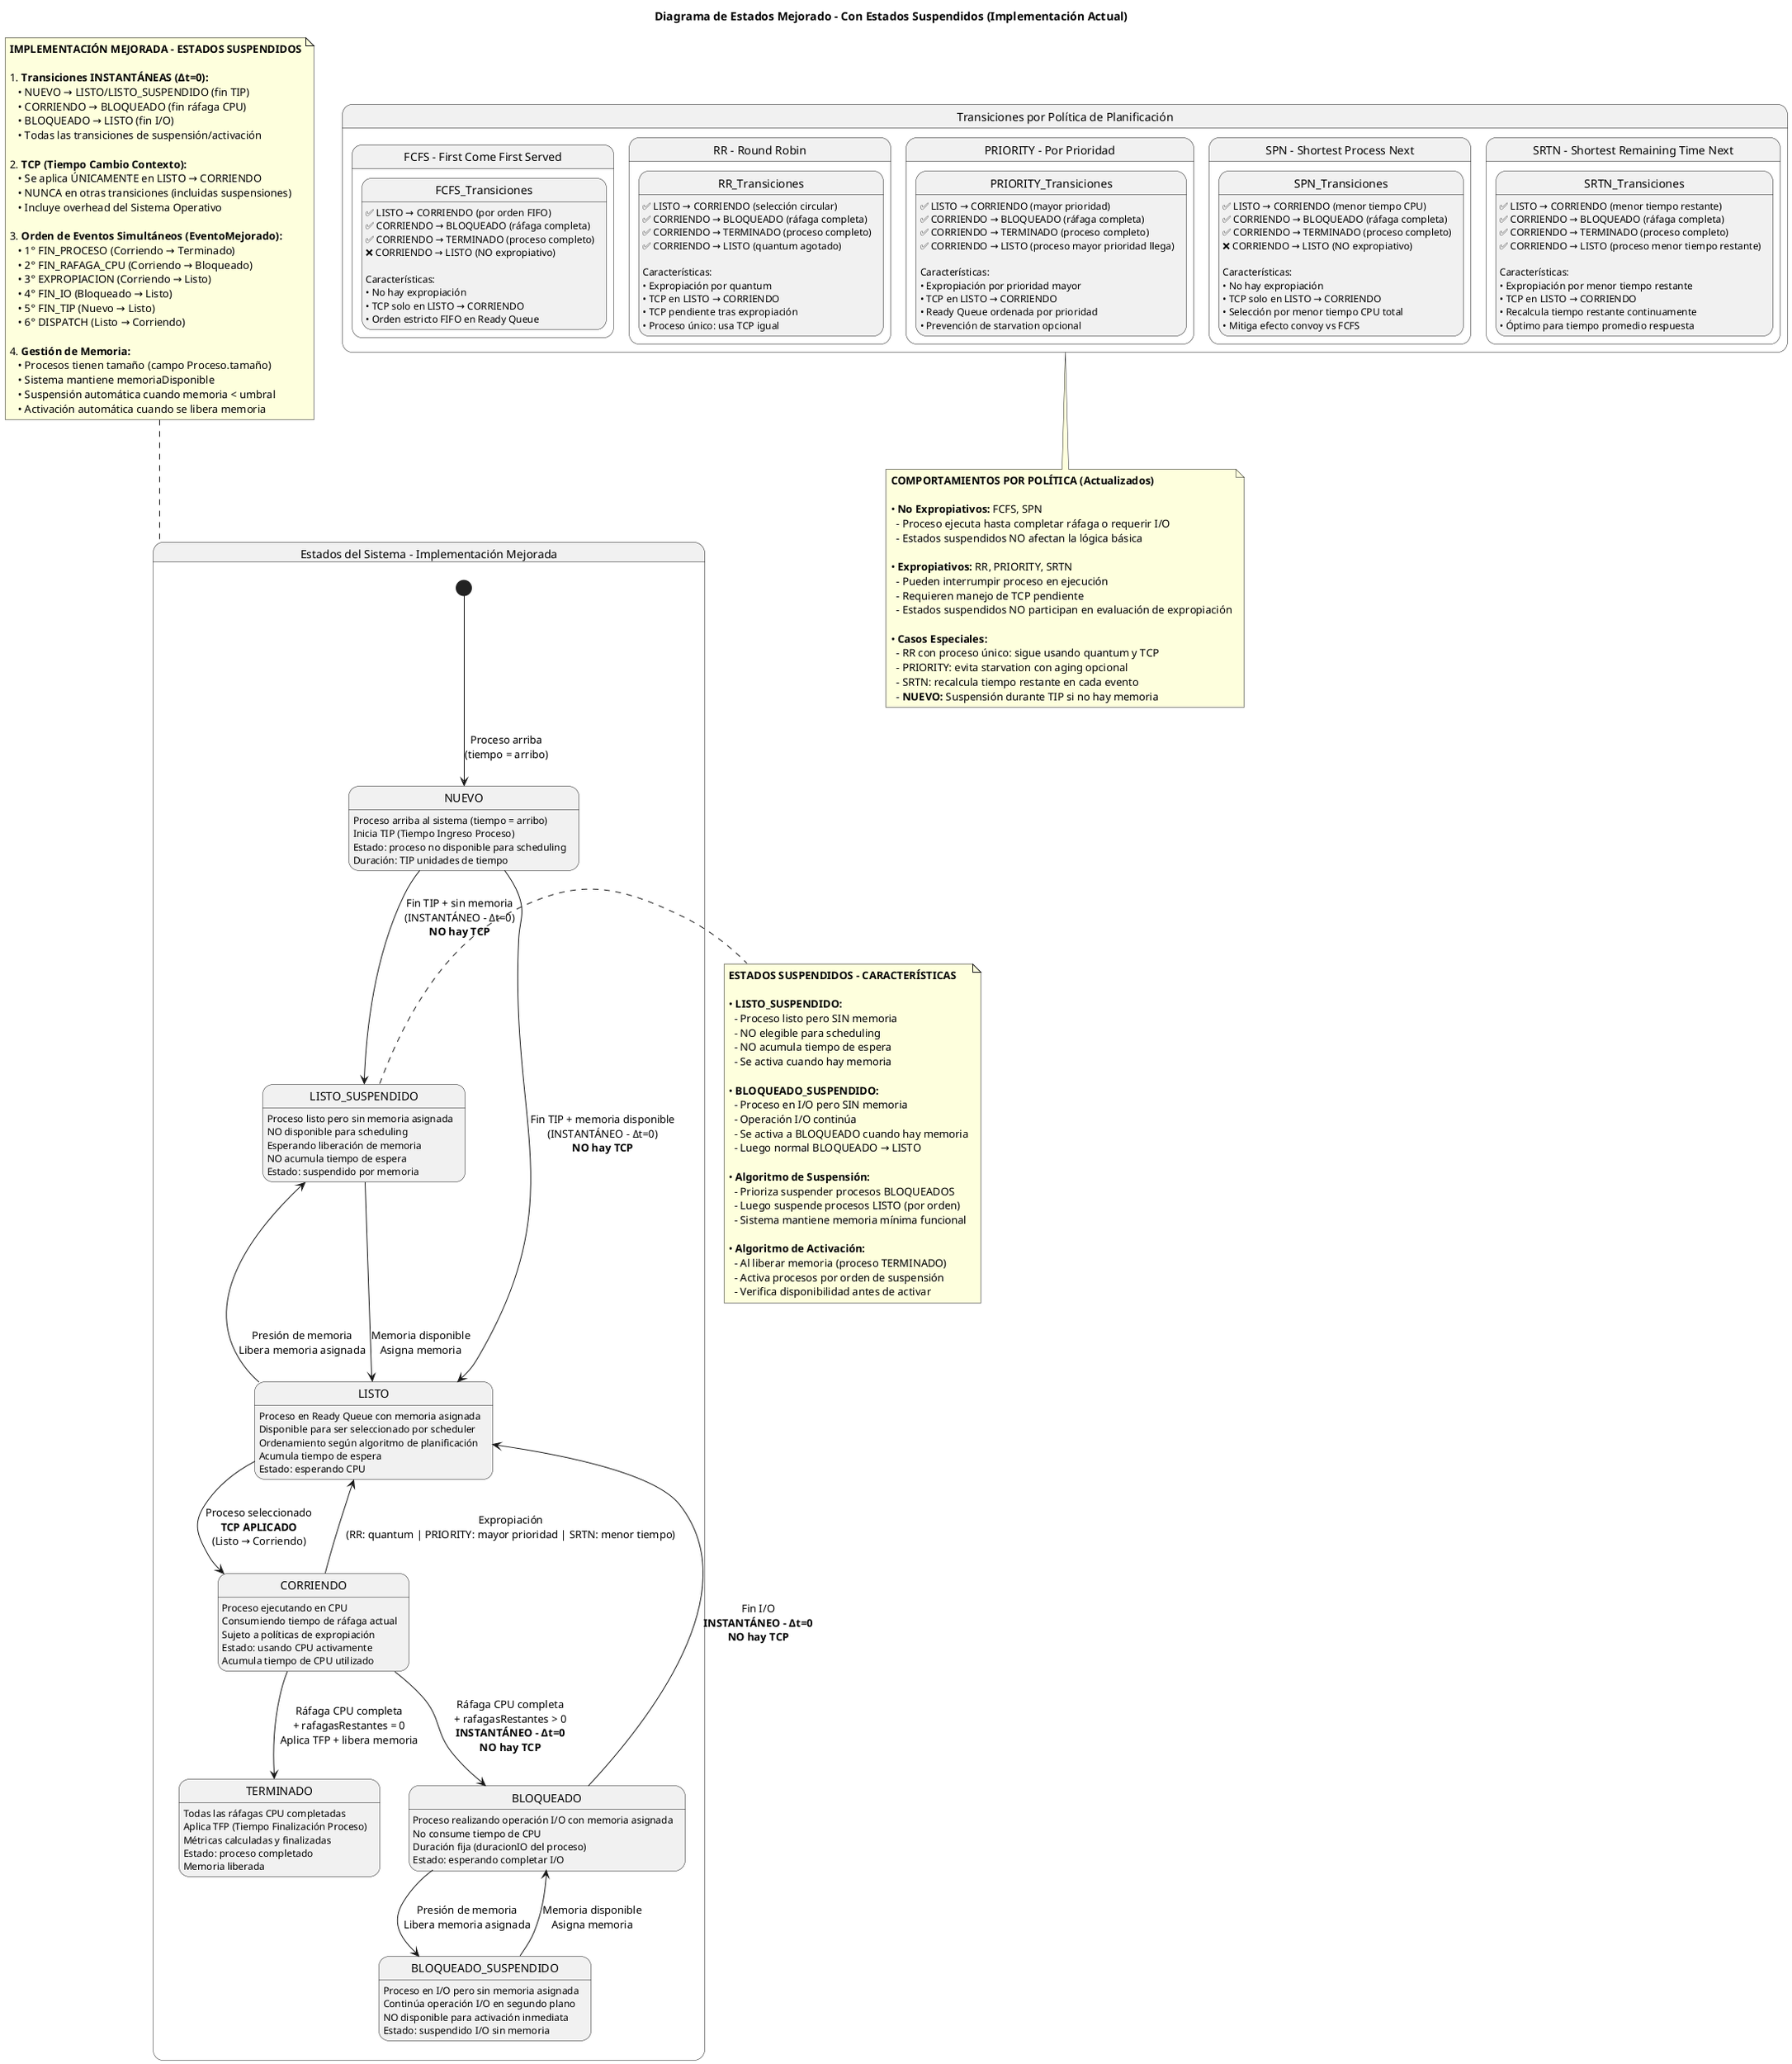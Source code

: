 @startuml Estados_Proceso_Mejorado
title Diagrama de Estados Mejorado - Con Estados Suspendidos (Implementación Actual)

' === ESTADOS PRINCIPALES ===

state "Estados del Sistema - Implementación Mejorada" as sistema {
  
  state NUEVO {
    NUEVO : Proceso arriba al sistema (tiempo = arribo)
    NUEVO : Inicia TIP (Tiempo Ingreso Proceso)
    NUEVO : Estado: proceso no disponible para scheduling
    NUEVO : Duración: TIP unidades de tiempo
  }
  
  state LISTO {
    LISTO : Proceso en Ready Queue con memoria asignada
    LISTO : Disponible para ser seleccionado por scheduler
    LISTO : Ordenamiento según algoritmo de planificación
    LISTO : Acumula tiempo de espera
    LISTO : Estado: esperando CPU
  }
  
  state CORRIENDO {
    CORRIENDO : Proceso ejecutando en CPU
    CORRIENDO : Consumiendo tiempo de ráfaga actual
    CORRIENDO : Sujeto a políticas de expropiación
    CORRIENDO : Estado: usando CPU activamente
    CORRIENDO : Acumula tiempo de CPU utilizado
  }
  
  state BLOQUEADO {
    BLOQUEADO : Proceso realizando operación I/O con memoria asignada
    BLOQUEADO : No consume tiempo de CPU
    BLOQUEADO : Duración fija (duracionIO del proceso)
    BLOQUEADO : Estado: esperando completar I/O
  }
  
  state TERMINADO {
    TERMINADO : Todas las ráfagas CPU completadas
    TERMINADO : Aplica TFP (Tiempo Finalización Proceso)
    TERMINADO : Métricas calculadas y finalizadas
    TERMINADO : Estado: proceso completado
    TERMINADO : Memoria liberada
  }
  
  ' === ESTADOS SUSPENDIDOS (NUEVA CARACTERÍSTICA) ===
  
  state LISTO_SUSPENDIDO {
    LISTO_SUSPENDIDO : Proceso listo pero sin memoria asignada
    LISTO_SUSPENDIDO : NO disponible para scheduling
    LISTO_SUSPENDIDO : Esperando liberación de memoria
    LISTO_SUSPENDIDO : NO acumula tiempo de espera
    LISTO_SUSPENDIDO : Estado: suspendido por memoria
  }
  
  state BLOQUEADO_SUSPENDIDO {
    BLOQUEADO_SUSPENDIDO : Proceso en I/O pero sin memoria asignada
    BLOQUEADO_SUSPENDIDO : Continúa operación I/O en segundo plano
    BLOQUEADO_SUSPENDIDO : NO disponible para activación inmediata
    BLOQUEADO_SUSPENDIDO : Estado: suspendido I/O sin memoria
  }
  
  ' === TRANSICIONES BÁSICAS ===
  [*] --> NUEVO : Proceso arriba\n(tiempo = arribo)
  
  NUEVO --> LISTO : Fin TIP + memoria disponible\n(INSTANTÁNEO - Δt=0)\n**NO hay TCP**
  NUEVO --> LISTO_SUSPENDIDO : Fin TIP + sin memoria\n(INSTANTÁNEO - Δt=0)\n**NO hay TCP**
  
  LISTO --> CORRIENDO : Proceso seleccionado\n**TCP APLICADO**\n(Listo → Corriendo)
  
  CORRIENDO --> BLOQUEADO : Ráfaga CPU completa\n+ rafagasRestantes > 0\n**INSTANTÁNEO - Δt=0**\n**NO hay TCP**
  
  BLOQUEADO --> LISTO : Fin I/O\n**INSTANTÁNEO - Δt=0**\n**NO hay TCP**
  
  CORRIENDO --> TERMINADO : Ráfaga CPU completa\n+ rafagasRestantes = 0\nAplica TFP + libera memoria
  
  ' === TRANSICIONES DE SUSPENSIÓN ===
  
  LISTO --> LISTO_SUSPENDIDO : Presión de memoria\nLibera memoria asignada
  BLOQUEADO --> BLOQUEADO_SUSPENDIDO : Presión de memoria\nLibera memoria asignada
  
  LISTO_SUSPENDIDO --> LISTO : Memoria disponible\nAsigna memoria
  BLOQUEADO_SUSPENDIDO --> BLOQUEADO : Memoria disponible\nAsigna memoria
  
  ' === TRANSICIONES DE EXPROPIACIÓN (SEGÚN POLÍTICA) ===
  
  CORRIENDO --> LISTO : Expropiación\n(RR: quantum | PRIORITY: mayor prioridad | SRTN: menor tiempo)
}

' === TRANSICIONES ESPECÍFICAS POR POLÍTICA ===

state "Transiciones por Política de Planificación" as politicas {
  
  state "FCFS - First Come First Served" as FCFS {
    state FCFS_Transiciones {
      FCFS_Transiciones : ✅ LISTO → CORRIENDO (por orden FIFO)
      FCFS_Transiciones : ✅ CORRIENDO → BLOQUEADO (ráfaga completa)
      FCFS_Transiciones : ✅ CORRIENDO → TERMINADO (proceso completo)
      FCFS_Transiciones : ❌ CORRIENDO → LISTO (NO expropiativo)
      FCFS_Transiciones : 
      FCFS_Transiciones : Características:
      FCFS_Transiciones : • No hay expropiación
      FCFS_Transiciones : • TCP solo en LISTO → CORRIENDO
      FCFS_Transiciones : • Orden estricto FIFO en Ready Queue
    }
  }
  
  state "RR - Round Robin" as RR {
    state RR_Transiciones {
      RR_Transiciones : ✅ LISTO → CORRIENDO (selección circular)
      RR_Transiciones : ✅ CORRIENDO → BLOQUEADO (ráfaga completa)
      RR_Transiciones : ✅ CORRIENDO → TERMINADO (proceso completo)
      RR_Transiciones : ✅ CORRIENDO → LISTO (quantum agotado)
      RR_Transiciones : 
      RR_Transiciones : Características:
      RR_Transiciones : • Expropiación por quantum
      RR_Transiciones : • TCP en LISTO → CORRIENDO
      RR_Transiciones : • TCP pendiente tras expropiación
      RR_Transiciones : • Proceso único: usa TCP igual
    }
  }
  
  state "PRIORITY - Por Prioridad" as PRIORITY {
    state PRIORITY_Transiciones {
      PRIORITY_Transiciones : ✅ LISTO → CORRIENDO (mayor prioridad)
      PRIORITY_Transiciones : ✅ CORRIENDO → BLOQUEADO (ráfaga completa)
      PRIORITY_Transiciones : ✅ CORRIENDO → TERMINADO (proceso completo)
      PRIORITY_Transiciones : ✅ CORRIENDO → LISTO (proceso mayor prioridad llega)
      PRIORITY_Transiciones : 
      PRIORITY_Transiciones : Características:
      PRIORITY_Transiciones : • Expropiación por prioridad mayor
      PRIORITY_Transiciones : • TCP en LISTO → CORRIENDO
      PRIORITY_Transiciones : • Ready Queue ordenada por prioridad
      PRIORITY_Transiciones : • Prevención de starvation opcional
    }
  }
  
  state "SPN - Shortest Process Next" as SPN {
    state SPN_Transiciones {
      SPN_Transiciones : ✅ LISTO → CORRIENDO (menor tiempo CPU)
      SPN_Transiciones : ✅ CORRIENDO → BLOQUEADO (ráfaga completa)
      SPN_Transiciones : ✅ CORRIENDO → TERMINADO (proceso completo)
      SPN_Transiciones : ❌ CORRIENDO → LISTO (NO expropiativo)
      SPN_Transiciones : 
      SPN_Transiciones : Características:
      SPN_Transiciones : • No hay expropiación
      SPN_Transiciones : • TCP solo en LISTO → CORRIENDO
      SPN_Transiciones : • Selección por menor tiempo CPU total
      SPN_Transiciones : • Mitiga efecto convoy vs FCFS
    }
  }
  
  state "SRTN - Shortest Remaining Time Next" as SRTN {
    state SRTN_Transiciones {
      SRTN_Transiciones : ✅ LISTO → CORRIENDO (menor tiempo restante)
      SRTN_Transiciones : ✅ CORRIENDO → BLOQUEADO (ráfaga completa)
      SRTN_Transiciones : ✅ CORRIENDO → TERMINADO (proceso completo)
      SRTN_Transiciones : ✅ CORRIENDO → LISTO (proceso menor tiempo restante)
      SRTN_Transiciones : 
      SRTN_Transiciones : Características:
      SRTN_Transiciones : • Expropiación por menor tiempo restante
      SRTN_Transiciones : • TCP en LISTO → CORRIENDO
      SRTN_Transiciones : • Recalcula tiempo restante continuamente
      SRTN_Transiciones : • Óptimo para tiempo promedio respuesta
    }
  }
}

' === REGLAS CRÍTICAS DE TEMPORIZACIÓN ===

note top of sistema
**IMPLEMENTACIÓN MEJORADA - ESTADOS SUSPENDIDOS**

1. **Transiciones INSTANTÁNEAS (Δt=0):**
   • NUEVO → LISTO/LISTO_SUSPENDIDO (fin TIP)
   • CORRIENDO → BLOQUEADO (fin ráfaga CPU)
   • BLOQUEADO → LISTO (fin I/O)
   • Todas las transiciones de suspensión/activación

2. **TCP (Tiempo Cambio Contexto):**
   • Se aplica ÚNICAMENTE en LISTO → CORRIENDO
   • NUNCA en otras transiciones (incluidas suspensiones)
   • Incluye overhead del Sistema Operativo

3. **Orden de Eventos Simultáneos (EventoMejorado):**
   • 1° FIN_PROCESO (Corriendo → Terminado)
   • 2° FIN_RAFAGA_CPU (Corriendo → Bloqueado)  
   • 3° EXPROPIACION (Corriendo → Listo)
   • 4° FIN_IO (Bloqueado → Listo)
   • 5° FIN_TIP (Nuevo → Listo)
   • 6° DISPATCH (Listo → Corriendo)

4. **Gestión de Memoria:**
   • Procesos tienen tamaño (campo Proceso.tamaño)
   • Sistema mantiene memoriaDisponible
   • Suspensión automática cuando memoria < umbral
   • Activación automática cuando se libera memoria
end note

note right of LISTO_SUSPENDIDO
**ESTADOS SUSPENDIDOS - CARACTERÍSTICAS**

• **LISTO_SUSPENDIDO:**
  - Proceso listo pero SIN memoria
  - NO elegible para scheduling
  - NO acumula tiempo de espera
  - Se activa cuando hay memoria

• **BLOQUEADO_SUSPENDIDO:**
  - Proceso en I/O pero SIN memoria
  - Operación I/O continúa
  - Se activa a BLOQUEADO cuando hay memoria
  - Luego normal BLOQUEADO → LISTO

• **Algoritmo de Suspensión:**
  - Prioriza suspender procesos BLOQUEADOS
  - Luego suspende procesos LISTO (por orden)
  - Sistema mantiene memoria mínima funcional

• **Algoritmo de Activación:**
  - Al liberar memoria (proceso TERMINADO)
  - Activa procesos por orden de suspensión
  - Verifica disponibilidad antes de activar
end note

note bottom of politicas
**COMPORTAMIENTOS POR POLÍTICA (Actualizados)**

• **No Expropiativos:** FCFS, SPN
  - Proceso ejecuta hasta completar ráfaga o requerir I/O
  - Estados suspendidos NO afectan la lógica básica
  
• **Expropiativos:** RR, PRIORITY, SRTN
  - Pueden interrumpir proceso en ejecución
  - Requieren manejo de TCP pendiente
  - Estados suspendidos NO participan en evaluación de expropiación
  
• **Casos Especiales:**
  - RR con proceso único: sigue usando quantum y TCP
  - PRIORITY: evita starvation con aging opcional
  - SRTN: recalcula tiempo restante en cada evento
  - **NUEVO:** Suspensión durante TIP si no hay memoria
end note

@enduml